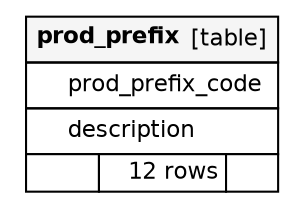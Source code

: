 // dot 2.40 on Mac OS X 10.12.6
// SchemaSpy rev Unknown
digraph "prod_prefix" {
  graph [
    rankdir="RL"
    bgcolor="#ffffff"
    nodesep="0.18"
    ranksep="0.46"
    fontname="Helvetica"
    fontsize="11"
    ration="compress"
  ];
  node [
    fontname="Helvetica"
    fontsize="11"
    shape="plaintext"
  ];
  edge [
    arrowsize="0.8"
  ];
  "prod_prefix" [
   label=<
    <TABLE BORDER="0" CELLBORDER="1" CELLSPACING="0" BGCOLOR="#ffffff">
      <TR><TD COLSPAN="3"  BGCOLOR="#f5f5f5"><TABLE BORDER="0" CELLSPACING="0"><TR><TD ALIGN="LEFT"><B>prod_prefix</B></TD><TD ALIGN="RIGHT">[table]</TD></TR></TABLE></TD></TR>
      <TR><TD PORT="prod_prefix_code" COLSPAN="3" ALIGN="LEFT"><TABLE BORDER="0" CELLSPACING="0" ALIGN="LEFT"><TR ALIGN="LEFT"><TD ALIGN="LEFT" FIXEDSIZE="TRUE" WIDTH="15" HEIGHT="16"></TD><TD ALIGN="LEFT" FIXEDSIZE="TRUE" WIDTH="100" HEIGHT="16">prod_prefix_code</TD></TR></TABLE></TD></TR>
      <TR><TD PORT="description" COLSPAN="3" ALIGN="LEFT"><TABLE BORDER="0" CELLSPACING="0" ALIGN="LEFT"><TR ALIGN="LEFT"><TD ALIGN="LEFT" FIXEDSIZE="TRUE" WIDTH="15" HEIGHT="16"></TD><TD ALIGN="LEFT" FIXEDSIZE="TRUE" WIDTH="100" HEIGHT="16">description</TD></TR></TABLE></TD></TR>
      <TR><TD ALIGN="LEFT" BGCOLOR="#ffffff">  </TD><TD ALIGN="RIGHT" BGCOLOR="#ffffff">12 rows</TD><TD ALIGN="RIGHT" BGCOLOR="#ffffff">  </TD></TR>
    </TABLE>>
    URL="tables/prod_prefix.html"
    tooltip="prod_prefix"
  ];
}
